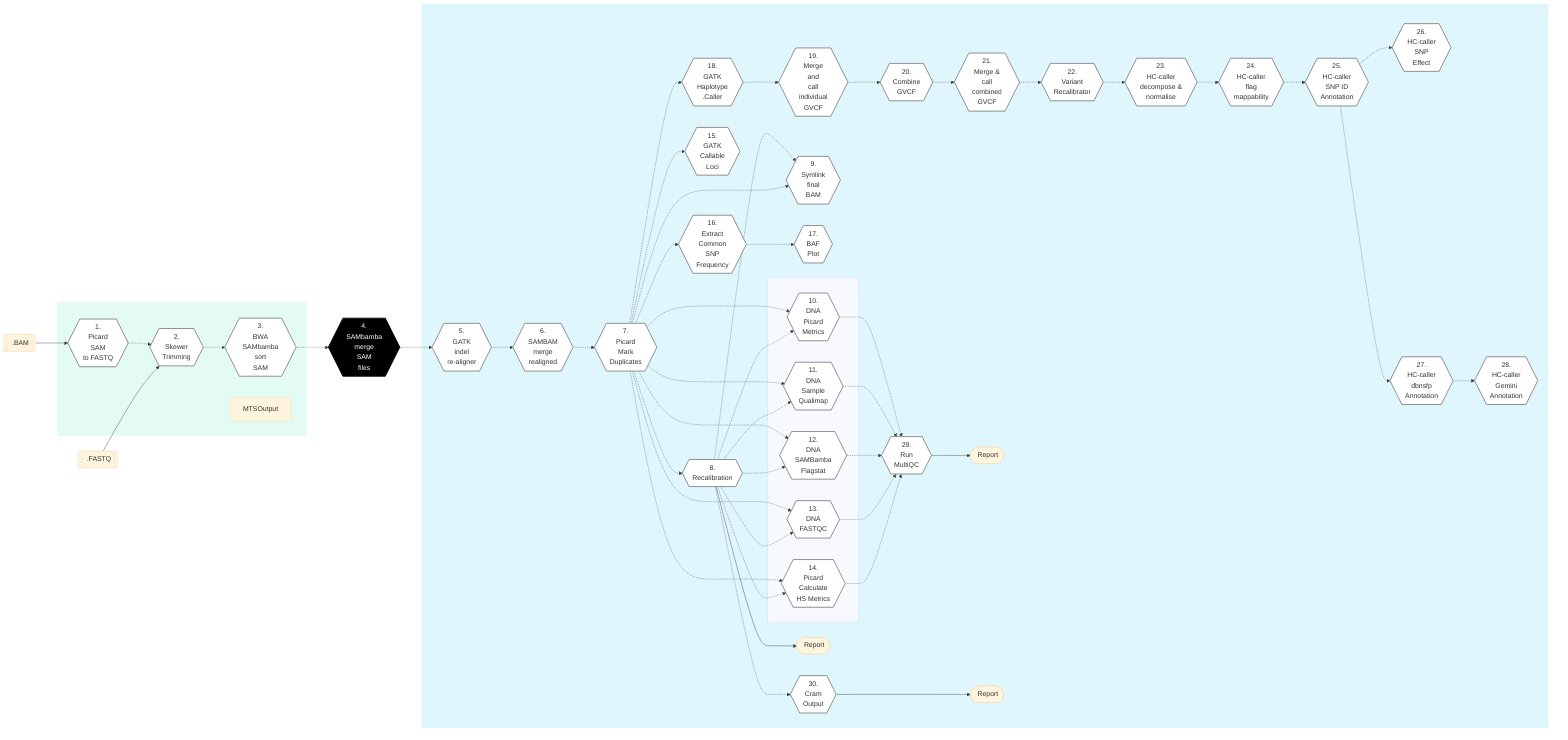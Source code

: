 %%{init: {'theme': 'base', 'themeVariables': { 'lineColor': '#404040'}}}%%

        %% GenPipes Schema for dnaseq.py
        %% Ref: https://bitbucket.org/mugqic/genpipes/src/master/pipelines/dnaseq/
        %% Author Shaloo Shalini <shalz@hotmail.com>
        %% -t light

        graph LR
        Node1{{ 1. <br/> Picard<br/>SAM<br/>to FASTQ }}:::nodefill
        Node2{{ 2. <br/> Skewer<br/>Trimming }}:::nodefill
        Node3{{ 3. <br/> BWA<br/>SAMbamba<br/>sort<br/>SAM }}:::nodefill
        Node4{{ 4. <br/> SAMbamba<br/>merge<br/>SAM<br/>files }}:::nodefillblack
        Node5{{ 5. <br/> GATK<br/>indel<br/>re-aligner }}:::nodefill
        Node6{{ 6. <br/> SAMBAM<br/>merge<br/>realigned }}:::nodefill
        Node7{{ 7. <br/> Picard<br/>Mark<br/>Duplicates }}:::nodefill
        Node8{{ 8. <br/> Recalibration }}:::nodefill
        Node9{{ 9. <br/> Symlink<br/>final <br/>BAM }}:::nodefill
        Node10{{ 10. <br/> DNA<br/>Picard<br/>Metrics}}:::nodefill
        Node11{{ 11. <br/> DNA<br/>Sample<br/>Qualimap }}:::nodefill
        Node12{{ 12. <br/> DNA <br/>SAMBamba <br/>Flagstat }}:::nodefill
        Node13{{ 13. <br/> DNA<br/>FASTQC }}:::nodefill
        Node14{{ 14. <br/> Picard<br/>Calculate<br/>HS Metrics }}:::nodefill
        Node15{{ 15. <br/> GATK<br/>Callable<br/>Loci }}:::nodefill
        Node16{{ 16. <br/> Extract<br/>Common<br/>SNP<br/>Frequency }}:::nodefill
        Node17{{ 17. <br/> BAF<br/>Plot }}:::nodefill
        Node18{{ 18. <br/> GATK<br/>Haplotype<br/>.Caller }}:::nodefill
        Node19{{ 19. <br/> Merge<br/>and<br/>call<br/>individual<br/>GVCF }}:::nodefill
        Node20{{ 20. <br/> Combine<br/>GVCF }}:::nodefill
        Node21{{ 21. <br/> Merge &<br/>call<br/>combined<br/>GVCF }}:::nodefill
        Node22{{ 22. <br/> Variant<br/>Recalibrator }}:::nodefill
        Node23{{ 23. <br/> HC-caller<br/>decompose &<br/>normalise }}:::nodefill
        Node24{{ 24. <br/> HC-caller<br/>flag<br/>mappability }}:::nodefill
        Node25{{ 25. <br/> HC-caller<br/>SNP ID<br/>Annotation }}:::nodefill
        Node26{{ 26. <br/> HC-caller<br/>SNP<br/>Effect }}:::nodefill
        Node27{{ 27. <br/> HC-caller<br/>dbnsfp<br/>Annotation }}:::nodefill
        Node28{{ 28. <br/> HC-caller<br/>Gemini<br/>Annotation }}:::nodefill
        Node29{{ 29. <br/> Run<br/>MultiQC }}:::nodefill
        Node30{{ 30. <br/> Cram<br/>Output }}:::nodefill

        Input1[[fa:fa-file-archive-o .BAM]]
        Input2[[fa:fa-file-archive-o .FASTQ]]

        RecalibOP([fa:fa-sticky-note-o Report ])
        MultiQCOP([fa:fa-sticky-note-o Report ])
        CramOP([fa:fa-sticky-note-o Report ])

        Input1 --> Node1 -.-> Node2
        Input2 --> Node2

        Node2 -.-> Node3 -.-> Node4 -.-> Node5 -.-> Node6 -.-> Node7 -.-> Node8 -.-> Node9
        Node7 & Node8 -.-> Node10 & Node11 & Node12 & Node13 & Node14
        Node7 -.-> Node9 & Node15 & Node16 & Node18
        Node8 -.-> Node30
        Node10 & Node11 & Node12 & Node13 & Node14 -.-> Node29
        Node16 -.-> Node17
        Node18 -.-> Node19 -.-> Node20 -.-> Node21 -.-> Node22 -.-> Node23 -.->Node24 -.-> Node25 -.-> Node26
        Node25 -.-> Node27 -.-> Node28

        Node8 --> RecalibOP
        Node29 --> MultiQCOP
        Node30 ---> CramOP

        subgraph readSetSteps[" "]
          Node1
          Node2
          Node3
          MTSOutput
        end
        subgraph sampleSetSteps[" "]
          Node5
          Node6
          Node7
          Node8
          Node9
          Node10
          Node11
          Node12
          Node13
          Node14
          Node15
          Node16
          Node17
          Node18
          Node19
          Node20
          Node21
          Node22
          Node23
          Node24
          Node25
          Node26
          Node27
          Node28
          Node29
          Node30
          subgraph combo10to14[" "]
            Node10
            Node11
            Node12
            Node13
            Node14
          end

          RecalibOP
          MultiQCOP
          CramOP
        end

        classDef greenRect fill:#E4FBF4,stroke:white
        class readSetSteps greenRect
        classDef blueRect fill:#DEF6FC,stroke:white
        class sampleSetSteps blueRect
        classDef transparentRect fill:#DEF6FC,stroke:gray
        class combo2122 transparentRect
        class combo2324 transparentRect
        class combo2526 transparentRect
        class combo2930 transparentRect
        classDef nodefill fill:#ffffff,stroke:gray,stroke-width:2px
        classDef nodefillblack fill:black,stroke:black,color:white,stroke-width:2px